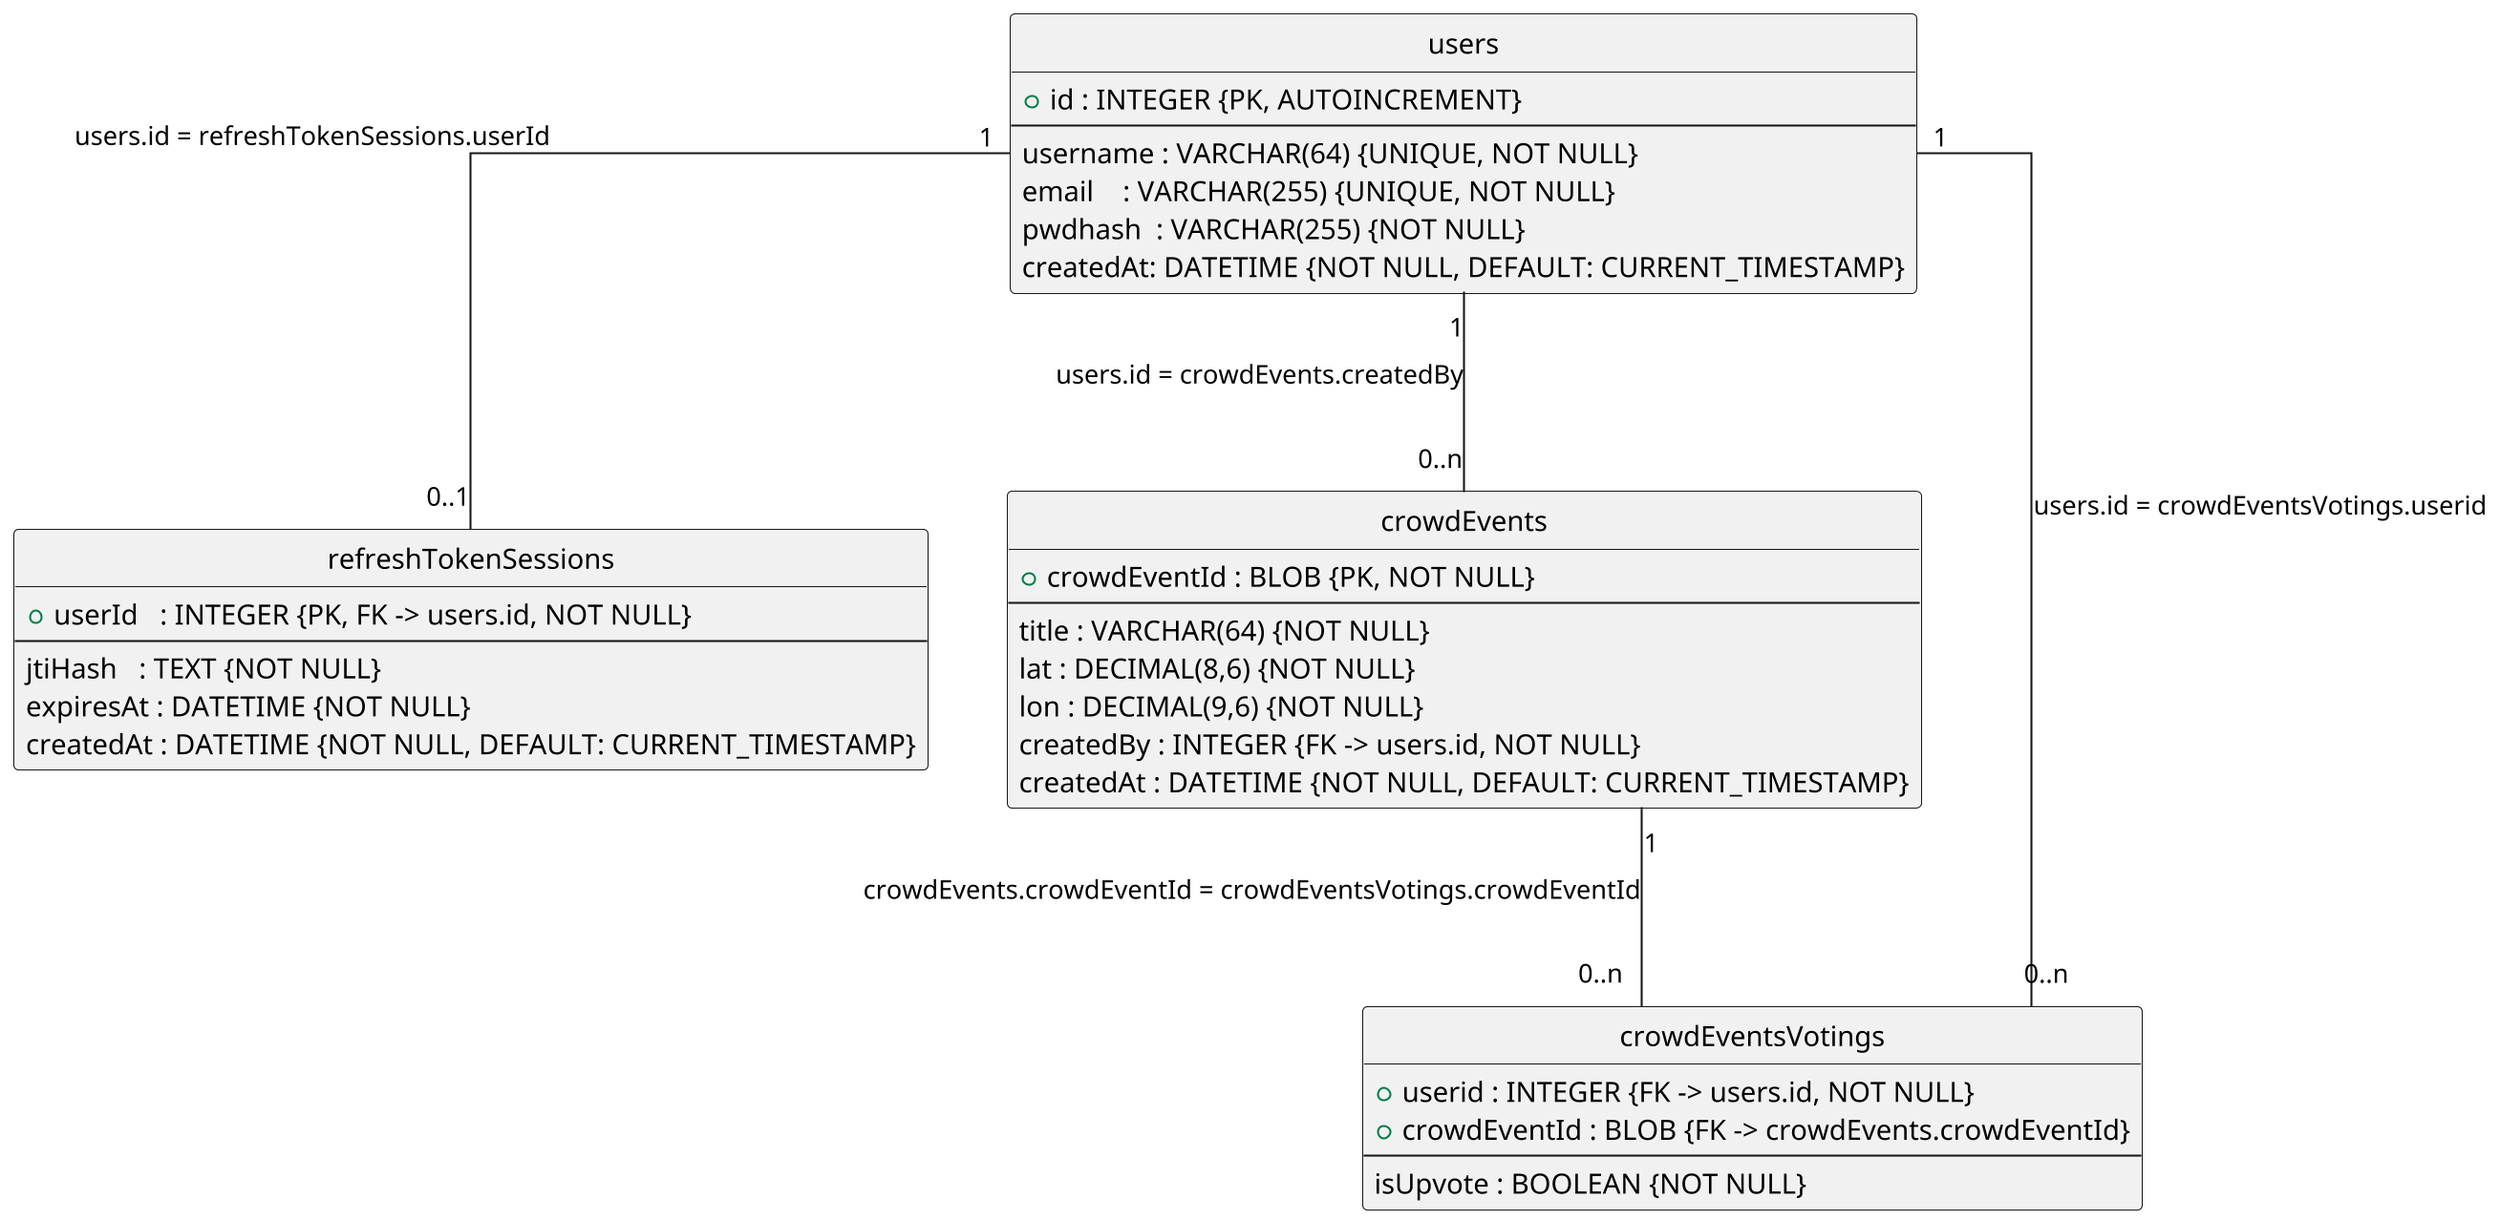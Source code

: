 @startuml
skinparam linetype ortho
skinparam dpi 200
skinparam Ranksep 100
skinparam Nodesep 40
hide circle

entity "users" as users {
  + id : INTEGER {PK, AUTOINCREMENT}
  --
  username : VARCHAR(64) {UNIQUE, NOT NULL}
  email    : VARCHAR(255) {UNIQUE, NOT NULL}
  pwdhash  : VARCHAR(255) {NOT NULL}
  createdAt: DATETIME {NOT NULL, DEFAULT: CURRENT_TIMESTAMP}
}

entity "refreshTokenSessions" as rts {
+ userId   : INTEGER {PK, FK -> users.id, NOT NULL}
--
jtiHash   : TEXT {NOT NULL}
expiresAt : DATETIME {NOT NULL}
createdAt : DATETIME {NOT NULL, DEFAULT: CURRENT_TIMESTAMP}
}

entity "crowdEvents" as crowdEvents {
+ crowdEventId : BLOB {PK, NOT NULL}
--
title : VARCHAR(64) {NOT NULL}
lat : DECIMAL(8,6) {NOT NULL}
lon : DECIMAL(9,6) {NOT NULL}
createdBy : INTEGER {FK -> users.id, NOT NULL}
createdAt : DATETIME {NOT NULL, DEFAULT: CURRENT_TIMESTAMP}
}

entity "crowdEventsVotings" as cev {
+ userid : INTEGER {FK -> users.id, NOT NULL}
+ crowdEventId : BLOB {FK -> crowdEvents.crowdEventId}
--
isUpvote : BOOLEAN {NOT NULL}
}

users "1" -- "0..1" rts: "users.id = refreshTokenSessions.userId"
users "1" -- "0..n" crowdEvents: "users.id = crowdEvents.createdBy"

users "1" -- "0..n" cev: "users.id = crowdEventsVotings.userid"
crowdEvents "1" -- "0..n" cev: "crowdEvents.crowdEventId = crowdEventsVotings.crowdEventId"
@enduml
